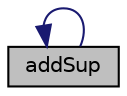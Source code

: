 digraph "addSup"
{
  bgcolor="transparent";
  edge [fontname="Helvetica",fontsize="10",labelfontname="Helvetica",labelfontsize="10"];
  node [fontname="Helvetica",fontsize="10",shape=record];
  rankdir="LR";
  Node401 [label="addSup",height=0.2,width=0.4,color="black", fillcolor="grey75", style="filled", fontcolor="black"];
  Node401 -> Node401 [dir="back",color="midnightblue",fontsize="10",style="solid",fontname="Helvetica"];
}
